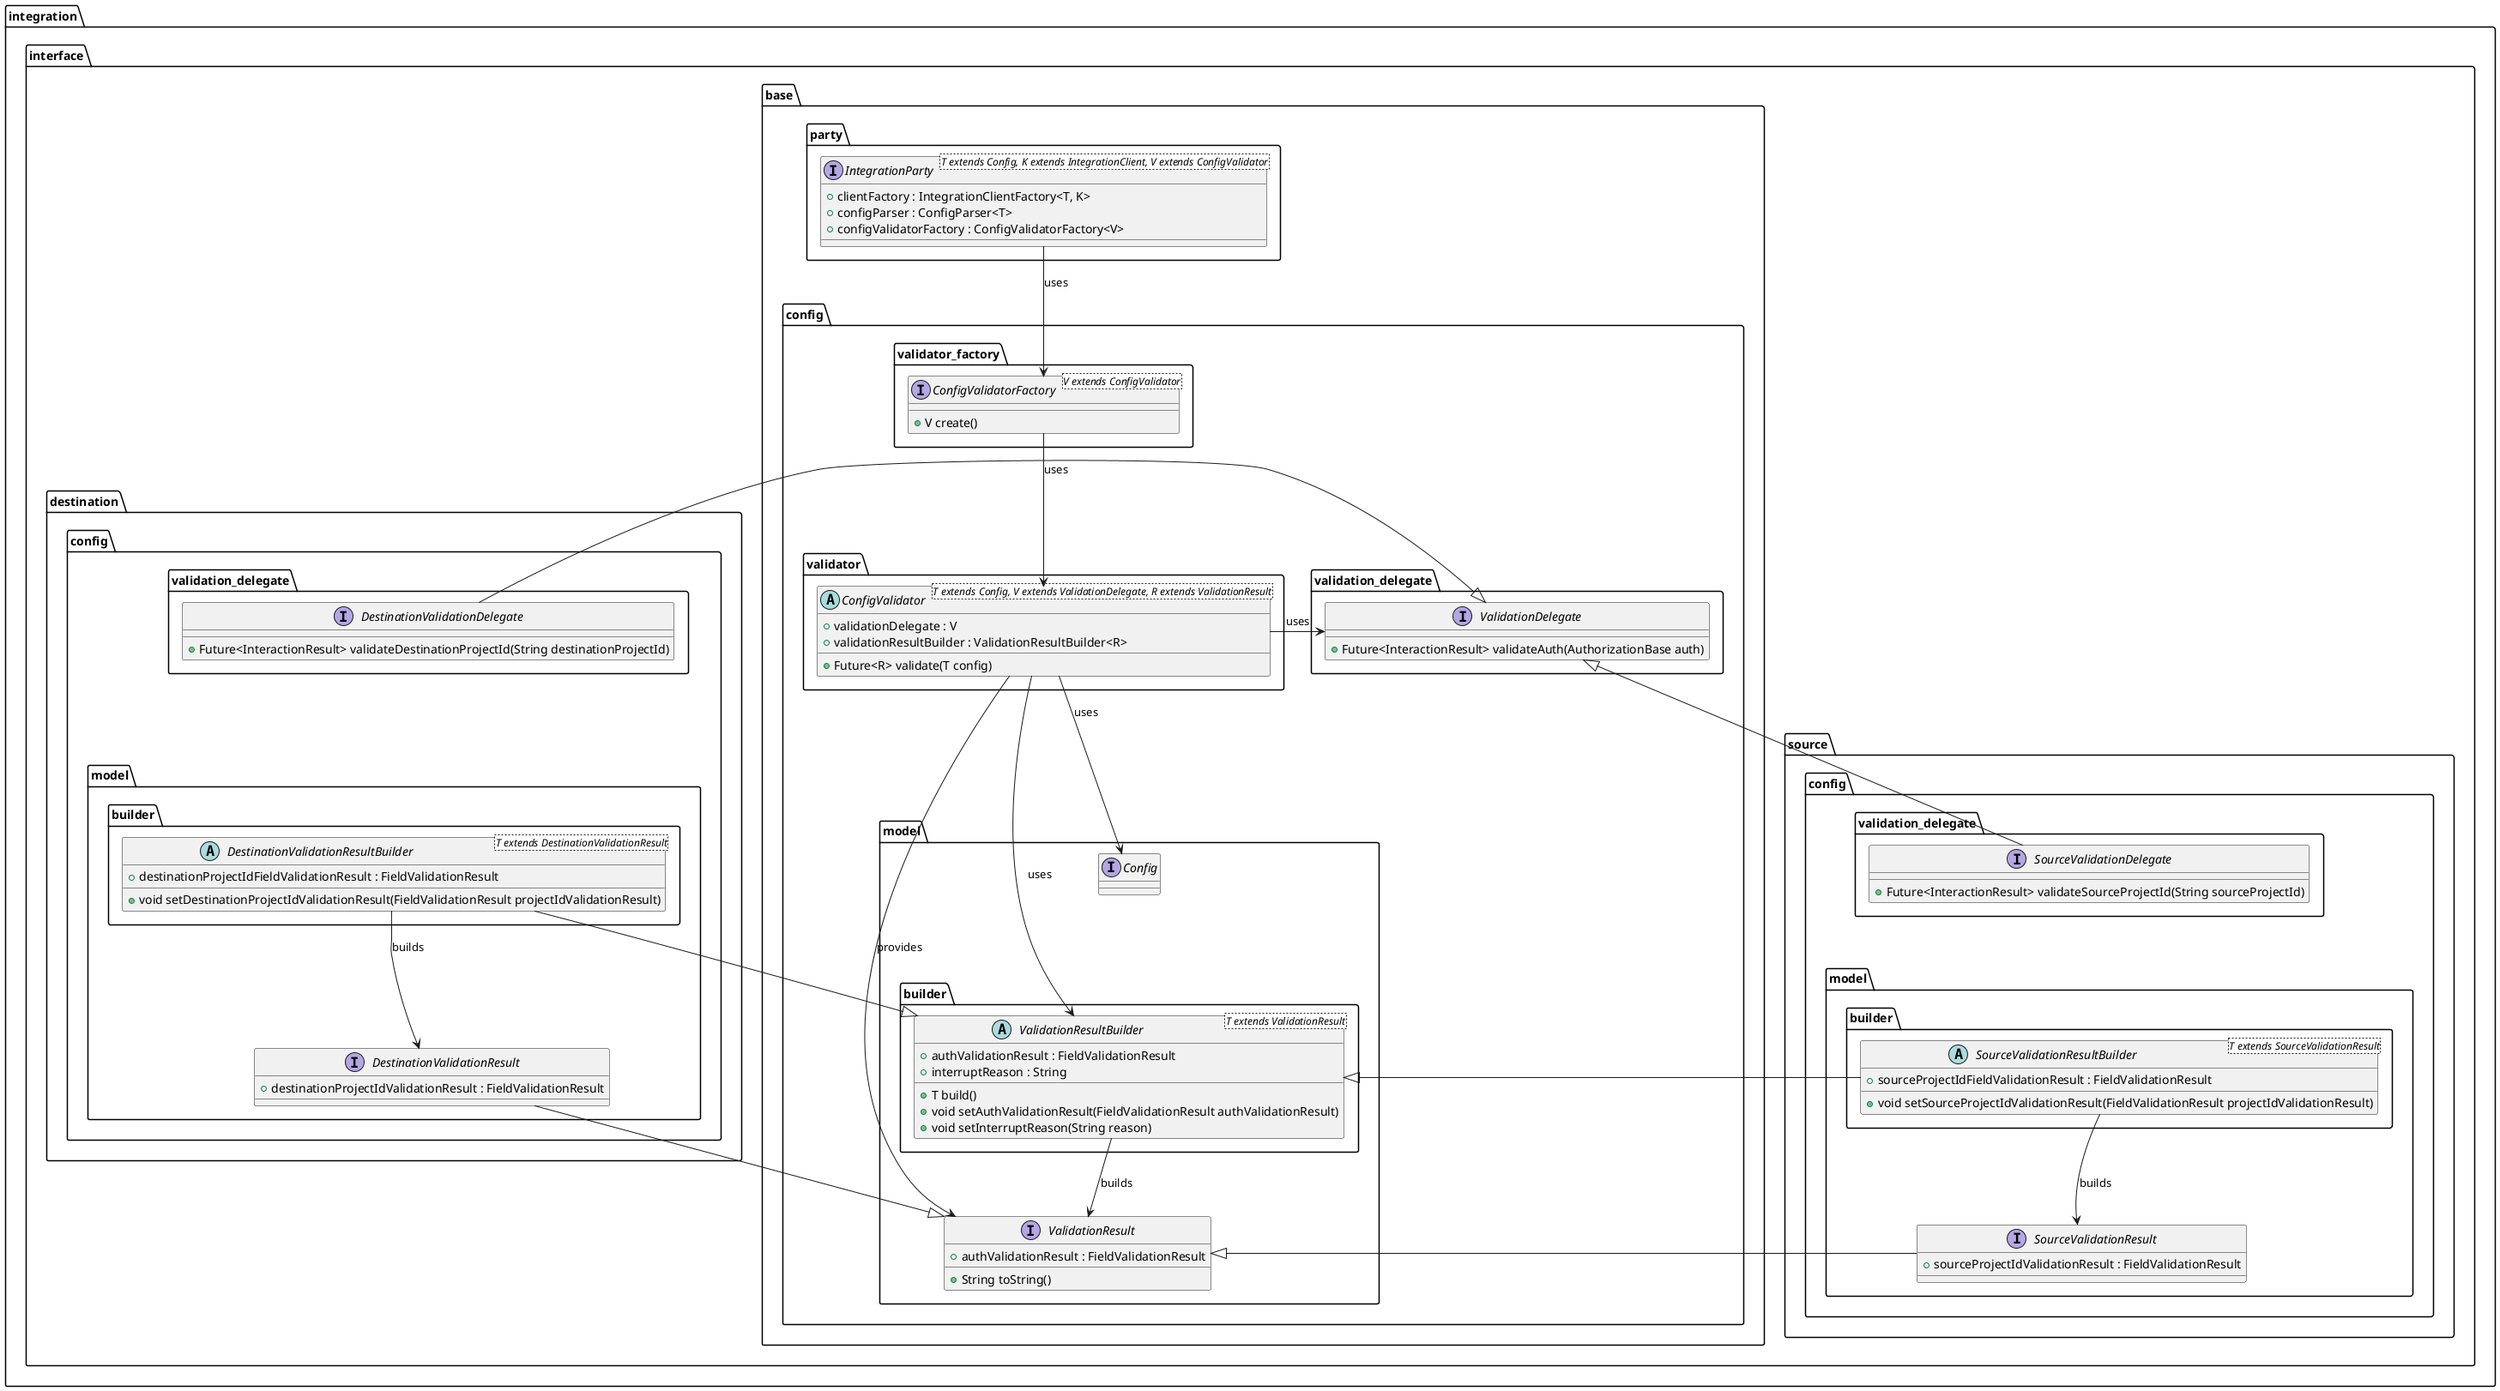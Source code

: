 @startuml ci_integrations_config_validator_class_diagram

    package integration.interface {
        package base {
            package party {
                interface IntegrationParty<T extends Config, K extends IntegrationClient, V extends ConfigValidator> {
                    + clientFactory : IntegrationClientFactory<T, K>
                    + configParser : ConfigParser<T>
                    + configValidatorFactory : ConfigValidatorFactory<V>
                }
            }

            package config {
                package model {
                    interface Config {}

                    package builder {
                        abstract class ValidationResultBuilder<T extends ValidationResult> {
                            + authValidationResult : FieldValidationResult
                            + interruptReason : String

                            + T build()
                            + void setAuthValidationResult(FieldValidationResult authValidationResult)
                            + void setInterruptReason(String reason)
                        }
                    }

                    interface ValidationResult {
                        + authValidationResult : FieldValidationResult

                        + String toString()
                    }
                }

                package validator {
                    abstract class ConfigValidator<T extends Config, V extends ValidationDelegate, R extends ValidationResult> {
                        + validationDelegate : V
                        + validationResultBuilder : ValidationResultBuilder<R>

                        + Future<R> validate(T config)
                    }
                }

                package validation_delegate as base_validation_delegate {
                    interface ValidationDelegate {
                        + Future<InteractionResult> validateAuth(AuthorizationBase auth)
                    }
                }

                package validator_factory {
                    interface ConfigValidatorFactory<V extends ConfigValidator> {
                        + V create()
                    }
                }
            }
        }
        
        package source.config {
            package validation_delegate as source_validation_delegate {
                interface SourceValidationDelegate {
                    + Future<InteractionResult> validateSourceProjectId(String sourceProjectId)
                }
            }

            package model as source_model {
                interface SourceValidationResult {
                    + sourceProjectIdValidationResult : FieldValidationResult
                }

                package builder as source_builder {
                    abstract class SourceValidationResultBuilder<T extends SourceValidationResult> {
                        + sourceProjectIdFieldValidationResult : FieldValidationResult

                        + void setSourceProjectIdValidationResult(FieldValidationResult projectIdValidationResult)
                    }
                }
            }
        }

        package destination.config {
            package validation_delegate as destination_validation_delegate {
                interface DestinationValidationDelegate {
                    + Future<InteractionResult> validateDestinationProjectId(String destinationProjectId)
                }
            }

            package model as destination_model {
                interface DestinationValidationResult {
                    + destinationProjectIdValidationResult : FieldValidationResult
                }

                package builder as destination_builder {
                    abstract class DestinationValidationResultBuilder<T extends DestinationValidationResult> {
                        + destinationProjectIdFieldValidationResult : FieldValidationResult

                        + void setDestinationProjectIdValidationResult(FieldValidationResult projectIdValidationResult)
                    }
                }
            }
        }
    }

    IntegrationParty --> ConfigValidatorFactory : uses

    ConfigValidatorFactory --> ConfigValidator : uses

    ConfigValidator -left-> ValidationDelegate : uses
    ConfigValidator --> ValidationResult : provides
    ConfigValidator --> ValidationResultBuilder : uses
    ConfigValidator --> Config : uses

    ValidationResultBuilder --> ValidationResult : builds

    SourceValidationDelegate -left-|> ValidationDelegate
    DestinationValidationDelegate -right-|> ValidationDelegate

    SourceValidationResult -left-|> ValidationResult
    DestinationValidationResult -right-|> ValidationResult

    SourceValidationResultBuilder -left-|> ValidationResultBuilder
    DestinationValidationResultBuilder -right-|> ValidationResultBuilder

    SourceValidationResultBuilder -down-> SourceValidationResult : builds
    DestinationValidationResultBuilder -down-> DestinationValidationResult : builds

    Config -[hidden]down-> ValidationResultBuilder

    DestinationValidationDelegate -[hidden]down-> DestinationValidationResultBuilder
    SourceValidationDelegate -[hidden]down-> SourceValidationResultBuilder

    SourceValidationResultBuilder -[hidden]down-> SourceValidationResult
    DestinationValidationResultBuilder -[hidden]down-> DestinationValidationResult
@enduml
